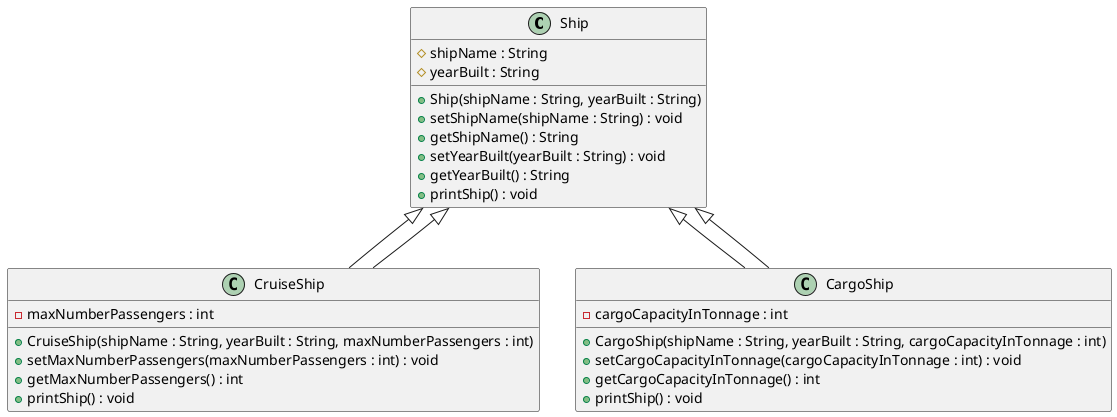 @startuml

' Definition for the base Ship class
class Ship {
    #shipName : String
    #yearBuilt : String

    +Ship(shipName : String, yearBuilt : String)
    +setShipName(shipName : String) : void
    +getShipName() : String
    +setYearBuilt(yearBuilt : String) : void
    +getYearBuilt() : String
    +printShip() : void
}

' Definition for the CruiseShip class that extends Ship
class CruiseShip extends Ship {
    -maxNumberPassengers : int

    +CruiseShip(shipName : String, yearBuilt : String, maxNumberPassengers : int)
    +setMaxNumberPassengers(maxNumberPassengers : int) : void
    +getMaxNumberPassengers() : int
    +printShip() : void
}

' Definition for the CargoShip class that extends Ship
class CargoShip extends Ship {
    -cargoCapacityInTonnage : int

    +CargoShip(shipName : String, yearBuilt : String, cargoCapacityInTonnage : int)
    +setCargoCapacityInTonnage(cargoCapacityInTonnage : int) : void
    +getCargoCapacityInTonnage() : int
    +printShip() : void
}

Ship <|-- CruiseShip
Ship <|-- CargoShip

@enduml